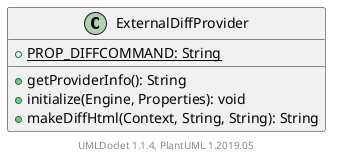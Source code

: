 @startuml

    class ExternalDiffProvider [[ExternalDiffProvider.html]] {
        {static} +PROP_DIFFCOMMAND: String
        +getProviderInfo(): String
        +initialize(Engine, Properties): void
        +makeDiffHtml(Context, String, String): String
    }


    center footer UMLDoclet 1.1.4, PlantUML 1.2019.05
@enduml

